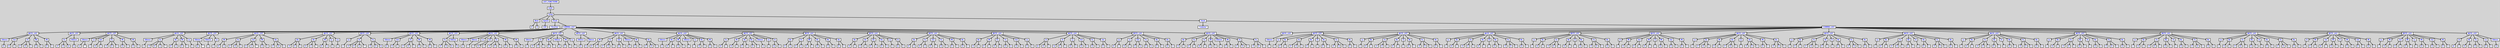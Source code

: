 digraph {

	ordering=out;
	ranksep=.4;
	bgcolor="lightgrey"; node [shape=box, fixedsize=false, fontsize=12, fontname="Helvetica-bold", fontcolor="blue"
		width=.25, height=.25, color="black", fillcolor="white", style="filled, solid, bold"];
	edge [arrowsize=.5, color="black", style="bold"]

  n0 [label="LIST_FUNCTIONS"];
  n1 [label="main"];
  n1 [label="main"];
  n2 [label="Song"];
  n2 [label="Song"];
  n3 [label="Beat"];
  n3 [label="Beat"];
  n4 [label="4"];
  n5 [label="4"];
  n6 [label="Speed"];
  n6 [label="Speed"];
  n7 [label="120"];
  n8 [label="Track"];
  n8 [label="Track"];
  n9 [label="\"Ocarina\""];
  n10 [label="COMPAS_LIST"];
  n10 [label="COMPAS_LIST"];
  n11 [label="NOTE_LIST"];
  n11 [label="NOTE_LIST"];
  n12 [label="Silence"];
  n12 [label="Silence"];
  n13 [label="b"];
  n14 [label="Sol"];
  n14 [label="Sol"];
  n15 [label="6"];
  n16 [label="c"];
  n17 [label="Fa"];
  n17 [label="Fa"];
  n18 [label="#"];
  n19 [label="6"];
  n20 [label="c"];
  n21 [label="Mi"];
  n21 [label="Mi"];
  n22 [label="6"];
  n23 [label="c"];
  n24 [label="Mi"];
  n24 [label="Mi"];
  n25 [label="6"];
  n26 [label="c"];
  n27 [label="NOTE_LIST"];
  n27 [label="NOTE_LIST"];
  n28 [label="Fa"];
  n28 [label="Fa"];
  n29 [label="#"];
  n30 [label="6"];
  n31 [label="b"];
  n32 [label="Silence"];
  n32 [label="Silence"];
  n33 [label="b"];
  n34 [label="NOTE_LIST"];
  n34 [label="NOTE_LIST"];
  n35 [label="Silence"];
  n35 [label="Silence"];
  n36 [label="n"];
  n37 [label="*"];
  n38 [label="La"];
  n38 [label="La"];
  n39 [label="c"];
  n40 [label="Sol"];
  n40 [label="Sol"];
  n41 [label="6"];
  n42 [label="c"];
  n43 [label="Fa"];
  n43 [label="Fa"];
  n44 [label="#"];
  n45 [label="6"];
  n46 [label="c"];
  n47 [label="Mi"];
  n47 [label="Mi"];
  n48 [label="6"];
  n49 [label="c"];
  n50 [label="Mi"];
  n50 [label="Mi"];
  n51 [label="6"];
  n52 [label="c"];
  n53 [label="NOTE_LIST"];
  n53 [label="NOTE_LIST"];
  n54 [label="Silence"];
  n54 [label="Silence"];
  n55 [label="c"];
  n56 [label="Fa"];
  n56 [label="Fa"];
  n57 [label="#"];
  n58 [label="6"];
  n59 [label="n"];
  n60 [label="*"];
  n61 [label="Re"];
  n61 [label="Re"];
  n62 [label="6"];
  n63 [label="n"];
  n64 [label="Mi"];
  n64 [label="Mi"];
  n65 [label="6"];
  n66 [label="c"];
  n67 [label="La"];
  n67 [label="La"];
  n68 [label="c"];
  n69 [label="NOTE_LIST"];
  n69 [label="NOTE_LIST"];
  n70 [label="Silence"];
  n70 [label="Silence"];
  n71 [label="b"];
  n72 [label="*"];
  n73 [label="Silence"];
  n73 [label="Silence"];
  n74 [label="c"];
  n75 [label="La"];
  n75 [label="La"];
  n76 [label="c"];
  n77 [label="NOTE_LIST"];
  n77 [label="NOTE_LIST"];
  n78 [label="Mi"];
  n78 [label="Mi"];
  n79 [label="6"];
  n80 [label="n"];
  n81 [label="Fa"];
  n81 [label="Fa"];
  n82 [label="#"];
  n83 [label="6"];
  n84 [label="c"];
  n85 [label="Sol"];
  n85 [label="Sol"];
  n86 [label="6"];
  n87 [label="n"];
  n88 [label="*"];
  n89 [label="Mi"];
  n89 [label="Mi"];
  n90 [label="6"];
  n91 [label="c"];
  n92 [label="Do"];
  n92 [label="Do"];
  n93 [label="#"];
  n94 [label="6"];
  n95 [label="c"];
  n96 [label="NOTE_LIST"];
  n96 [label="NOTE_LIST"];
  n97 [label="Do"];
  n97 [label="Do"];
  n98 [label="#"];
  n99 [label="6"];
  n100 [label="c"];
  n101 [label="Re"];
  n101 [label="Re"];
  n102 [label="6"];
  n103 [label="n"];
  n104 [label="*"];
  n105 [label="Mi"];
  n105 [label="Mi"];
  n106 [label="6"];
  n107 [label="n"];
  n108 [label="La"];
  n108 [label="La"];
  n109 [label="c"];
  n110 [label="La"];
  n110 [label="La"];
  n111 [label="c"];
  n112 [label="NOTE_LIST"];
  n112 [label="NOTE_LIST"];
  n113 [label="La"];
  n113 [label="La"];
  n114 [label="c"];
  n115 [label="Fa"];
  n115 [label="Fa"];
  n116 [label="#"];
  n117 [label="6"];
  n118 [label="n"];
  n119 [label="*"];
  n120 [label="Fa"];
  n120 [label="Fa"];
  n121 [label="#"];
  n122 [label="6"];
  n123 [label="b"];
  n124 [label="NOTE_LIST"];
  n124 [label="NOTE_LIST"];
  n125 [label="Silence"];
  n125 [label="Silence"];
  n126 [label="b"];
  n127 [label="Sol"];
  n127 [label="Sol"];
  n128 [label="6"];
  n129 [label="c"];
  n130 [label="Fa"];
  n130 [label="Fa"];
  n131 [label="#"];
  n132 [label="6"];
  n133 [label="c"];
  n134 [label="Mi"];
  n134 [label="Mi"];
  n135 [label="6"];
  n136 [label="c"];
  n137 [label="Mi"];
  n137 [label="Mi"];
  n138 [label="6"];
  n139 [label="c"];
  n140 [label="NOTE_LIST"];
  n140 [label="NOTE_LIST"];
  n141 [label="Fa"];
  n141 [label="Fa"];
  n142 [label="#"];
  n143 [label="6"];
  n144 [label="b"];
  n145 [label="Silence"];
  n145 [label="Silence"];
  n146 [label="b"];
  n147 [label="NOTE_LIST"];
  n147 [label="NOTE_LIST"];
  n148 [label="Silence"];
  n148 [label="Silence"];
  n149 [label="n"];
  n150 [label="Silence"];
  n150 [label="Silence"];
  n151 [label="c"];
  n152 [label="La"];
  n152 [label="La"];
  n153 [label="c"];
  n154 [label="Sol"];
  n154 [label="Sol"];
  n155 [label="6"];
  n156 [label="c"];
  n157 [label="Fa"];
  n157 [label="Fa"];
  n158 [label="#"];
  n159 [label="6"];
  n160 [label="c"];
  n161 [label="Mi"];
  n161 [label="Mi"];
  n162 [label="6"];
  n163 [label="c"];
  n164 [label="Mi"];
  n164 [label="Mi"];
  n165 [label="6"];
  n166 [label="c"];
  n167 [label="NOTE_LIST"];
  n167 [label="NOTE_LIST"];
  n168 [label="Silence"];
  n168 [label="Silence"];
  n169 [label="n"];
  n170 [label="Fa"];
  n170 [label="Fa"];
  n171 [label="#"];
  n172 [label="6"];
  n173 [label="c"];
  n174 [label="Re"];
  n174 [label="Re"];
  n175 [label="6"];
  n176 [label="c"];
  n177 [label="Silence"];
  n177 [label="Silence"];
  n178 [label="n"];
  n179 [label="Mi"];
  n179 [label="Mi"];
  n180 [label="6"];
  n181 [label="c"];
  n182 [label="La"];
  n182 [label="La"];
  n183 [label="c"];
  n184 [label="NOTE_LIST"];
  n184 [label="NOTE_LIST"];
  n185 [label="Silence"];
  n185 [label="Silence"];
  n186 [label="b"];
  n187 [label="Silence"];
  n187 [label="Silence"];
  n188 [label="b"];
  n189 [label="NOTE_LIST"];
  n189 [label="NOTE_LIST"];
  n190 [label="Mi"];
  n190 [label="Mi"];
  n191 [label="6"];
  n192 [label="n"];
  n193 [label="Fa"];
  n193 [label="Fa"];
  n194 [label="#"];
  n195 [label="6"];
  n196 [label="c"];
  n197 [label="Sol"];
  n197 [label="Sol"];
  n198 [label="6"];
  n199 [label="c"];
  n200 [label="Silence"];
  n200 [label="Silence"];
  n201 [label="n"];
  n202 [label="Mi"];
  n202 [label="Mi"];
  n203 [label="6"];
  n204 [label="c"];
  n205 [label="Do"];
  n205 [label="Do"];
  n206 [label="#"];
  n207 [label="6"];
  n208 [label="c"];
  n209 [label="NOTE_LIST"];
  n209 [label="NOTE_LIST"];
  n210 [label="Silence"];
  n210 [label="Silence"];
  n211 [label="n"];
  n212 [label="Re"];
  n212 [label="Re"];
  n213 [label="6"];
  n214 [label="c"];
  n215 [label="Mi"];
  n215 [label="Mi"];
  n216 [label="6"];
  n217 [label="c"];
  n218 [label="Silence"];
  n218 [label="Silence"];
  n219 [label="c"];
  n220 [label="La"];
  n220 [label="La"];
  n221 [label="c"];
  n222 [label="Re"];
  n222 [label="Re"];
  n223 [label="6"];
  n224 [label="c"];
  n225 [label="Mi"];
  n225 [label="Mi"];
  n226 [label="6"];
  n227 [label="c"];
  n228 [label="NOTE_LIST"];
  n228 [label="NOTE_LIST"];
  n229 [label="Fa"];
  n229 [label="Fa"];
  n230 [label="6"];
  n231 [label="c"];
  n232 [label="Mi"];
  n232 [label="Mi"];
  n233 [label="6"];
  n234 [label="c"];
  n235 [label="Re"];
  n235 [label="Re"];
  n236 [label="6"];
  n237 [label="c"];
  n238 [label="Do"];
  n238 [label="Do"];
  n239 [label="6"];
  n240 [label="c"];
  n241 [label="Silence"];
  n241 [label="Silence"];
  n242 [label="n"];
  n243 [label="La"];
  n243 [label="La"];
  n244 [label="c"];
  n245 [label="Si"];
  n245 [label="Si"];
  n246 [label="&"];
  n247 [label="c"];
  n248 [label="NOTE_LIST"];
  n248 [label="NOTE_LIST"];
  n249 [label="Do"];
  n249 [label="Do"];
  n250 [label="6"];
  n251 [label="n"];
  n252 [label="Fa"];
  n252 [label="Fa"];
  n253 [label="6"];
  n254 [label="n"];
  n255 [label="Mi"];
  n255 [label="Mi"];
  n256 [label="6"];
  n257 [label="c"];
  n258 [label="Re"];
  n258 [label="Re"];
  n259 [label="6"];
  n260 [label="c"];
  n261 [label="Re"];
  n261 [label="Re"];
  n262 [label="6"];
  n263 [label="c"];
  n264 [label="Do"];
  n264 [label="Do"];
  n265 [label="6"];
  n266 [label="c"];
  n267 [label="NOTE_LIST"];
  n267 [label="NOTE_LIST"];
  n268 [label="Re"];
  n268 [label="Re"];
  n269 [label="6"];
  n270 [label="c"];
  n271 [label="Do"];
  n271 [label="Do"];
  n272 [label="6"];
  n273 [label="c"];
  n274 [label="Do"];
  n274 [label="Do"];
  n275 [label="6"];
  n276 [label="n"];
  n277 [label="Do"];
  n277 [label="Do"];
  n278 [label="6"];
  n279 [label="n"];
  n280 [label="La"];
  n280 [label="La"];
  n281 [label="c"];
  n282 [label="Si"];
  n282 [label="Si"];
  n283 [label="&"];
  n284 [label="c"];
  n285 [label="NOTE_LIST"];
  n285 [label="NOTE_LIST"];
  n286 [label="Do"];
  n286 [label="Do"];
  n287 [label="6"];
  n288 [label="n"];
  n289 [label="Fa"];
  n289 [label="Fa"];
  n290 [label="6"];
  n291 [label="n"];
  n292 [label="Sol"];
  n292 [label="Sol"];
  n293 [label="6"];
  n294 [label="c"];
  n295 [label="Fa"];
  n295 [label="Fa"];
  n296 [label="6"];
  n297 [label="c"];
  n298 [label="Mi"];
  n298 [label="Mi"];
  n299 [label="6"];
  n300 [label="c"];
  n301 [label="Re"];
  n301 [label="Re"];
  n302 [label="6"];
  n303 [label="c"];
  n304 [label="NOTE_LIST"];
  n304 [label="NOTE_LIST"];
  n305 [label="Re"];
  n305 [label="Re"];
  n306 [label="6"];
  n307 [label="c"];
  n308 [label="Mi"];
  n308 [label="Mi"];
  n309 [label="6"];
  n310 [label="c"];
  n311 [label="Fa"];
  n311 [label="Fa"];
  n312 [label="6"];
  n313 [label="n"];
  n314 [label="Fa"];
  n314 [label="Fa"];
  n315 [label="6"];
  n316 [label="n"];
  n317 [label="Sol"];
  n317 [label="Sol"];
  n318 [label="6"];
  n319 [label="c"];
  n320 [label="La"];
  n320 [label="La"];
  n321 [label="6"];
  n322 [label="c"];
  n323 [label="NOTE_LIST"];
  n323 [label="NOTE_LIST"];
  n324 [label="Si"];
  n324 [label="Si"];
  n325 [label="&"];
  n326 [label="6"];
  n327 [label="c"];
  n328 [label="Si"];
  n328 [label="Si"];
  n329 [label="&"];
  n330 [label="6"];
  n331 [label="c"];
  n332 [label="La"];
  n332 [label="La"];
  n333 [label="6"];
  n334 [label="n"];
  n335 [label="Sol"];
  n335 [label="Sol"];
  n336 [label="6"];
  n337 [label="n"];
  n338 [label="Fa"];
  n338 [label="Fa"];
  n339 [label="6"];
  n340 [label="c"];
  n341 [label="Sol"];
  n341 [label="Sol"];
  n342 [label="6"];
  n343 [label="c"];
  n344 [label="NOTE_LIST"];
  n344 [label="NOTE_LIST"];
  n345 [label="La"];
  n345 [label="La"];
  n346 [label="6"];
  n347 [label="c"];
  n348 [label="La"];
  n348 [label="La"];
  n349 [label="6"];
  n350 [label="c"];
  n351 [label="Sol"];
  n351 [label="Sol"];
  n352 [label="6"];
  n353 [label="n"];
  n354 [label="Fa"];
  n354 [label="Fa"];
  n355 [label="6"];
  n356 [label="n"];
  n357 [label="Re"];
  n357 [label="Re"];
  n358 [label="6"];
  n359 [label="c"];
  n360 [label="Do"];
  n360 [label="Do"];
  n361 [label="6"];
  n362 [label="c"];
  n363 [label="NOTE_LIST"];
  n363 [label="NOTE_LIST"];
  n364 [label="Re"];
  n364 [label="Re"];
  n365 [label="6"];
  n366 [label="c"];
  n367 [label="Fa"];
  n367 [label="Fa"];
  n368 [label="6"];
  n369 [label="c"];
  n370 [label="Fa"];
  n370 [label="Fa"];
  n371 [label="6"];
  n372 [label="c"];
  n373 [label="Mi"];
  n373 [label="Mi"];
  n374 [label="6"];
  n375 [label="c"];
  n376 [label="Silence"];
  n376 [label="Silence"];
  n377 [label="c"];
  n378 [label="Mi"];
  n378 [label="Mi"];
  n379 [label="6"];
  n380 [label="c"];
  n381 [label="Fa"];
  n381 [label="Fa"];
  n382 [label="#"];
  n383 [label="6"];
  n384 [label="c"];
  n385 [label="Fa"];
  n385 [label="Fa"];
  n386 [label="#"];
  n387 [label="6"];
  n388 [label="c"];
  n389 [label="Track"];
  n389 [label="Track"];
  n390 [label="\"Celesta\""];
  n391 [label="COMPAS_LIST"];
  n391 [label="COMPAS_LIST"];
  n392 [label="NOTE_LIST"];
  n392 [label="NOTE_LIST"];
  n393 [label="Silence"];
  n393 [label="Silence"];
  n394 [label="r"];
  n395 [label="NOTE_LIST"];
  n395 [label="NOTE_LIST"];
  n396 [label="La"];
  n396 [label="La"];
  n397 [label="c"];
  n398 [label="Re"];
  n398 [label="Re"];
  n399 [label="6"];
  n400 [label="c"];
  n401 [label="Fa"];
  n401 [label="Fa"];
  n402 [label="#"];
  n403 [label="6"];
  n404 [label="c"];
  n405 [label="Re"];
  n405 [label="Re"];
  n406 [label="6"];
  n407 [label="c"];
  n408 [label="Si"];
  n408 [label="Si"];
  n409 [label="c"];
  n410 [label="Re"];
  n410 [label="Re"];
  n411 [label="6"];
  n412 [label="c"];
  n413 [label="Fa"];
  n413 [label="Fa"];
  n414 [label="#"];
  n415 [label="6"];
  n416 [label="c"];
  n417 [label="Re"];
  n417 [label="Re"];
  n418 [label="6"];
  n419 [label="c"];
  n420 [label="NOTE_LIST"];
  n420 [label="NOTE_LIST"];
  n421 [label="La"];
  n421 [label="La"];
  n422 [label="c"];
  n423 [label="Re"];
  n423 [label="Re"];
  n424 [label="6"];
  n425 [label="c"];
  n426 [label="Fa"];
  n426 [label="Fa"];
  n427 [label="#"];
  n428 [label="6"];
  n429 [label="c"];
  n430 [label="Re"];
  n430 [label="Re"];
  n431 [label="6"];
  n432 [label="c"];
  n433 [label="Si"];
  n433 [label="Si"];
  n434 [label="c"];
  n435 [label="Re"];
  n435 [label="Re"];
  n436 [label="6"];
  n437 [label="c"];
  n438 [label="Fa"];
  n438 [label="Fa"];
  n439 [label="#"];
  n440 [label="6"];
  n441 [label="c"];
  n442 [label="Re"];
  n442 [label="Re"];
  n443 [label="6"];
  n444 [label="c"];
  n445 [label="NOTE_LIST"];
  n445 [label="NOTE_LIST"];
  n446 [label="La"];
  n446 [label="La"];
  n447 [label="c"];
  n448 [label="Re"];
  n448 [label="Re"];
  n449 [label="6"];
  n450 [label="c"];
  n451 [label="Fa"];
  n451 [label="Fa"];
  n452 [label="#"];
  n453 [label="6"];
  n454 [label="c"];
  n455 [label="Re"];
  n455 [label="Re"];
  n456 [label="6"];
  n457 [label="c"];
  n458 [label="Si"];
  n458 [label="Si"];
  n459 [label="c"];
  n460 [label="Re"];
  n460 [label="Re"];
  n461 [label="6"];
  n462 [label="c"];
  n463 [label="Fa"];
  n463 [label="Fa"];
  n464 [label="#"];
  n465 [label="6"];
  n466 [label="c"];
  n467 [label="Re"];
  n467 [label="Re"];
  n468 [label="6"];
  n469 [label="c"];
  n470 [label="NOTE_LIST"];
  n470 [label="NOTE_LIST"];
  n471 [label="La"];
  n471 [label="La"];
  n472 [label="c"];
  n473 [label="Re"];
  n473 [label="Re"];
  n474 [label="6"];
  n475 [label="c"];
  n476 [label="Fa"];
  n476 [label="Fa"];
  n477 [label="#"];
  n478 [label="6"];
  n479 [label="c"];
  n480 [label="Re"];
  n480 [label="Re"];
  n481 [label="6"];
  n482 [label="c"];
  n483 [label="Si"];
  n483 [label="Si"];
  n484 [label="c"];
  n485 [label="Re"];
  n485 [label="Re"];
  n486 [label="6"];
  n487 [label="c"];
  n488 [label="Fa"];
  n488 [label="Fa"];
  n489 [label="#"];
  n490 [label="6"];
  n491 [label="c"];
  n492 [label="Re"];
  n492 [label="Re"];
  n493 [label="6"];
  n494 [label="c"];
  n495 [label="NOTE_LIST"];
  n495 [label="NOTE_LIST"];
  n496 [label="Si"];
  n496 [label="Si"];
  n497 [label="c"];
  n498 [label="Mi"];
  n498 [label="Mi"];
  n499 [label="6"];
  n500 [label="c"];
  n501 [label="Sol"];
  n501 [label="Sol"];
  n502 [label="6"];
  n503 [label="c"];
  n504 [label="Mi"];
  n504 [label="Mi"];
  n505 [label="6"];
  n506 [label="c"];
  n507 [label="Si"];
  n507 [label="Si"];
  n508 [label="c"];
  n509 [label="Mi"];
  n509 [label="Mi"];
  n510 [label="6"];
  n511 [label="c"];
  n512 [label="Sol"];
  n512 [label="Sol"];
  n513 [label="6"];
  n514 [label="c"];
  n515 [label="Mi"];
  n515 [label="Mi"];
  n516 [label="6"];
  n517 [label="c"];
  n518 [label="NOTE_LIST"];
  n518 [label="NOTE_LIST"];
  n519 [label="La"];
  n519 [label="La"];
  n520 [label="c"];
  n521 [label="Do"];
  n521 [label="Do"];
  n522 [label="#"];
  n523 [label="6"];
  n524 [label="c"];
  n525 [label="Mi"];
  n525 [label="Mi"];
  n526 [label="6"];
  n527 [label="c"];
  n528 [label="Do"];
  n528 [label="Do"];
  n529 [label="#"];
  n530 [label="6"];
  n531 [label="c"];
  n532 [label="La"];
  n532 [label="La"];
  n533 [label="c"];
  n534 [label="Do"];
  n534 [label="Do"];
  n535 [label="#"];
  n536 [label="6"];
  n537 [label="c"];
  n538 [label="Mi"];
  n538 [label="Mi"];
  n539 [label="6"];
  n540 [label="c"];
  n541 [label="Do"];
  n541 [label="Do"];
  n542 [label="#"];
  n543 [label="6"];
  n544 [label="c"];
  n545 [label="NOTE_LIST"];
  n545 [label="NOTE_LIST"];
  n546 [label="La"];
  n546 [label="La"];
  n547 [label="c"];
  n548 [label="Re"];
  n548 [label="Re"];
  n549 [label="6"];
  n550 [label="c"];
  n551 [label="Fa"];
  n551 [label="Fa"];
  n552 [label="#"];
  n553 [label="6"];
  n554 [label="c"];
  n555 [label="Re"];
  n555 [label="Re"];
  n556 [label="6"];
  n557 [label="c"];
  n558 [label="Si"];
  n558 [label="Si"];
  n559 [label="c"];
  n560 [label="Re"];
  n560 [label="Re"];
  n561 [label="6"];
  n562 [label="c"];
  n563 [label="Fa"];
  n563 [label="Fa"];
  n564 [label="#"];
  n565 [label="6"];
  n566 [label="c"];
  n567 [label="Re"];
  n567 [label="Re"];
  n568 [label="6"];
  n569 [label="c"];
  n570 [label="NOTE_LIST"];
  n570 [label="NOTE_LIST"];
  n571 [label="La"];
  n571 [label="La"];
  n572 [label="c"];
  n573 [label="Re"];
  n573 [label="Re"];
  n574 [label="6"];
  n575 [label="c"];
  n576 [label="Fa"];
  n576 [label="Fa"];
  n577 [label="#"];
  n578 [label="6"];
  n579 [label="c"];
  n580 [label="Re"];
  n580 [label="Re"];
  n581 [label="6"];
  n582 [label="c"];
  n583 [label="Si"];
  n583 [label="Si"];
  n584 [label="c"];
  n585 [label="Re"];
  n585 [label="Re"];
  n586 [label="6"];
  n587 [label="c"];
  n588 [label="Fa"];
  n588 [label="Fa"];
  n589 [label="#"];
  n590 [label="6"];
  n591 [label="c"];
  n592 [label="Re"];
  n592 [label="Re"];
  n593 [label="6"];
  n594 [label="c"];
  n595 [label="NOTE_LIST"];
  n595 [label="NOTE_LIST"];
  n596 [label="La"];
  n596 [label="La"];
  n597 [label="c"];
  n598 [label="Re"];
  n598 [label="Re"];
  n599 [label="6"];
  n600 [label="c"];
  n601 [label="Fa"];
  n601 [label="Fa"];
  n602 [label="#"];
  n603 [label="6"];
  n604 [label="c"];
  n605 [label="Re"];
  n605 [label="Re"];
  n606 [label="6"];
  n607 [label="c"];
  n608 [label="Si"];
  n608 [label="Si"];
  n609 [label="c"];
  n610 [label="Re"];
  n610 [label="Re"];
  n611 [label="6"];
  n612 [label="c"];
  n613 [label="Fa"];
  n613 [label="Fa"];
  n614 [label="#"];
  n615 [label="6"];
  n616 [label="c"];
  n617 [label="Re"];
  n617 [label="Re"];
  n618 [label="6"];
  n619 [label="c"];
  n620 [label="NOTE_LIST"];
  n620 [label="NOTE_LIST"];
  n621 [label="La"];
  n621 [label="La"];
  n622 [label="c"];
  n623 [label="Re"];
  n623 [label="Re"];
  n624 [label="6"];
  n625 [label="c"];
  n626 [label="Fa"];
  n626 [label="Fa"];
  n627 [label="#"];
  n628 [label="6"];
  n629 [label="c"];
  n630 [label="Re"];
  n630 [label="Re"];
  n631 [label="6"];
  n632 [label="c"];
  n633 [label="Si"];
  n633 [label="Si"];
  n634 [label="c"];
  n635 [label="Re"];
  n635 [label="Re"];
  n636 [label="6"];
  n637 [label="c"];
  n638 [label="Fa"];
  n638 [label="Fa"];
  n639 [label="#"];
  n640 [label="6"];
  n641 [label="c"];
  n642 [label="Re"];
  n642 [label="Re"];
  n643 [label="6"];
  n644 [label="c"];
  n645 [label="NOTE_LIST"];
  n645 [label="NOTE_LIST"];
  n646 [label="La"];
  n646 [label="La"];
  n647 [label="c"];
  n648 [label="Re"];
  n648 [label="Re"];
  n649 [label="6"];
  n650 [label="c"];
  n651 [label="Fa"];
  n651 [label="Fa"];
  n652 [label="#"];
  n653 [label="6"];
  n654 [label="c"];
  n655 [label="Re"];
  n655 [label="Re"];
  n656 [label="6"];
  n657 [label="c"];
  n658 [label="Si"];
  n658 [label="Si"];
  n659 [label="c"];
  n660 [label="Re"];
  n660 [label="Re"];
  n661 [label="6"];
  n662 [label="c"];
  n663 [label="Fa"];
  n663 [label="Fa"];
  n664 [label="#"];
  n665 [label="6"];
  n666 [label="c"];
  n667 [label="Re"];
  n667 [label="Re"];
  n668 [label="6"];
  n669 [label="c"];
  n670 [label="NOTE_LIST"];
  n670 [label="NOTE_LIST"];
  n671 [label="La"];
  n671 [label="La"];
  n672 [label="c"];
  n673 [label="Re"];
  n673 [label="Re"];
  n674 [label="6"];
  n675 [label="c"];
  n676 [label="Fa"];
  n676 [label="Fa"];
  n677 [label="#"];
  n678 [label="6"];
  n679 [label="c"];
  n680 [label="Re"];
  n680 [label="Re"];
  n681 [label="6"];
  n682 [label="c"];
  n683 [label="Si"];
  n683 [label="Si"];
  n684 [label="c"];
  n685 [label="Re"];
  n685 [label="Re"];
  n686 [label="6"];
  n687 [label="c"];
  n688 [label="Fa"];
  n688 [label="Fa"];
  n689 [label="#"];
  n690 [label="6"];
  n691 [label="c"];
  n692 [label="Re"];
  n692 [label="Re"];
  n693 [label="6"];
  n694 [label="c"];
  n695 [label="NOTE_LIST"];
  n695 [label="NOTE_LIST"];
  n696 [label="Si"];
  n696 [label="Si"];
  n697 [label="c"];
  n698 [label="Mi"];
  n698 [label="Mi"];
  n699 [label="6"];
  n700 [label="c"];
  n701 [label="Sol"];
  n701 [label="Sol"];
  n702 [label="6"];
  n703 [label="c"];
  n704 [label="Mi"];
  n704 [label="Mi"];
  n705 [label="6"];
  n706 [label="c"];
  n707 [label="Si"];
  n707 [label="Si"];
  n708 [label="c"];
  n709 [label="Mi"];
  n709 [label="Mi"];
  n710 [label="6"];
  n711 [label="c"];
  n712 [label="Sol"];
  n712 [label="Sol"];
  n713 [label="6"];
  n714 [label="c"];
  n715 [label="Mi"];
  n715 [label="Mi"];
  n716 [label="6"];
  n717 [label="c"];
  n718 [label="NOTE_LIST"];
  n718 [label="NOTE_LIST"];
  n719 [label="La"];
  n719 [label="La"];
  n720 [label="c"];
  n721 [label="Mi"];
  n721 [label="Mi"];
  n722 [label="6"];
  n723 [label="c"];
  n724 [label="Sol"];
  n724 [label="Sol"];
  n725 [label="6"];
  n726 [label="c"];
  n727 [label="Mi"];
  n727 [label="Mi"];
  n728 [label="6"];
  n729 [label="c"];
  n730 [label="La"];
  n730 [label="La"];
  n731 [label="c"];
  n732 [label="Mi"];
  n732 [label="Mi"];
  n733 [label="6"];
  n734 [label="c"];
  n735 [label="Sol"];
  n735 [label="Sol"];
  n736 [label="6"];
  n737 [label="c"];
  n738 [label="Mi"];
  n738 [label="Mi"];
  n739 [label="6"];
  n740 [label="c"];
  n741 [label="NOTE_LIST"];
  n741 [label="NOTE_LIST"];
  n742 [label="Si"];
  n742 [label="Si"];
  n743 [label="&"];
  n744 [label="c"];
  n745 [label="Re"];
  n745 [label="Re"];
  n746 [label="6"];
  n747 [label="c"];
  n748 [label="Fa"];
  n748 [label="Fa"];
  n749 [label="6"];
  n750 [label="c"];
  n751 [label="La"];
  n751 [label="La"];
  n752 [label="6"];
  n753 [label="c"];
  n754 [label="Silence"];
  n754 [label="Silence"];
  n755 [label="b"];

  n0 -> n1 // "LIST_FUNCTIONS" -> "main"
  n1 -> n2 // "main" -> "Song"
  n2 -> n3 // "Song" -> "Beat"
  n3 -> n4 // "Beat" -> "4"
  n3 -> n5 // "Beat" -> "4"
  n2 -> n6 // "Song" -> "Speed"
  n6 -> n7 // "Speed" -> "120"
  n2 -> n8 // "Song" -> "Track"
  n8 -> n9 // "Track" -> "\"Ocarina\""
  n8 -> n10 // "Track" -> "COMPAS_LIST"
  n10 -> n11 // "COMPAS_LIST" -> "NOTE_LIST"
  n11 -> n12 // "NOTE_LIST" -> "Silence"
  n12 -> n13 // "Silence" -> "b"
  n11 -> n14 // "NOTE_LIST" -> "Sol"
  n14 -> n15 // "Sol" -> "6"
  n14 -> n16 // "Sol" -> "c"
  n11 -> n17 // "NOTE_LIST" -> "Fa"
  n17 -> n18 // "Fa" -> "#"
  n17 -> n19 // "Fa" -> "6"
  n17 -> n20 // "Fa" -> "c"
  n11 -> n21 // "NOTE_LIST" -> "Mi"
  n21 -> n22 // "Mi" -> "6"
  n21 -> n23 // "Mi" -> "c"
  n11 -> n24 // "NOTE_LIST" -> "Mi"
  n24 -> n25 // "Mi" -> "6"
  n24 -> n26 // "Mi" -> "c"
  n10 -> n27 // "COMPAS_LIST" -> "NOTE_LIST"
  n27 -> n28 // "NOTE_LIST" -> "Fa"
  n28 -> n29 // "Fa" -> "#"
  n28 -> n30 // "Fa" -> "6"
  n28 -> n31 // "Fa" -> "b"
  n27 -> n32 // "NOTE_LIST" -> "Silence"
  n32 -> n33 // "Silence" -> "b"
  n10 -> n34 // "COMPAS_LIST" -> "NOTE_LIST"
  n34 -> n35 // "NOTE_LIST" -> "Silence"
  n35 -> n36 // "Silence" -> "n"
  n35 -> n37 // "Silence" -> "*"
  n34 -> n38 // "NOTE_LIST" -> "La"
  n38 -> n39 // "La" -> "c"
  n34 -> n40 // "NOTE_LIST" -> "Sol"
  n40 -> n41 // "Sol" -> "6"
  n40 -> n42 // "Sol" -> "c"
  n34 -> n43 // "NOTE_LIST" -> "Fa"
  n43 -> n44 // "Fa" -> "#"
  n43 -> n45 // "Fa" -> "6"
  n43 -> n46 // "Fa" -> "c"
  n34 -> n47 // "NOTE_LIST" -> "Mi"
  n47 -> n48 // "Mi" -> "6"
  n47 -> n49 // "Mi" -> "c"
  n34 -> n50 // "NOTE_LIST" -> "Mi"
  n50 -> n51 // "Mi" -> "6"
  n50 -> n52 // "Mi" -> "c"
  n10 -> n53 // "COMPAS_LIST" -> "NOTE_LIST"
  n53 -> n54 // "NOTE_LIST" -> "Silence"
  n54 -> n55 // "Silence" -> "c"
  n53 -> n56 // "NOTE_LIST" -> "Fa"
  n56 -> n57 // "Fa" -> "#"
  n56 -> n58 // "Fa" -> "6"
  n56 -> n59 // "Fa" -> "n"
  n56 -> n60 // "Fa" -> "*"
  n53 -> n61 // "NOTE_LIST" -> "Re"
  n61 -> n62 // "Re" -> "6"
  n61 -> n63 // "Re" -> "n"
  n53 -> n64 // "NOTE_LIST" -> "Mi"
  n64 -> n65 // "Mi" -> "6"
  n64 -> n66 // "Mi" -> "c"
  n53 -> n67 // "NOTE_LIST" -> "La"
  n67 -> n68 // "La" -> "c"
  n10 -> n69 // "COMPAS_LIST" -> "NOTE_LIST"
  n69 -> n70 // "NOTE_LIST" -> "Silence"
  n70 -> n71 // "Silence" -> "b"
  n70 -> n72 // "Silence" -> "*"
  n69 -> n73 // "NOTE_LIST" -> "Silence"
  n73 -> n74 // "Silence" -> "c"
  n69 -> n75 // "NOTE_LIST" -> "La"
  n75 -> n76 // "La" -> "c"
  n10 -> n77 // "COMPAS_LIST" -> "NOTE_LIST"
  n77 -> n78 // "NOTE_LIST" -> "Mi"
  n78 -> n79 // "Mi" -> "6"
  n78 -> n80 // "Mi" -> "n"
  n77 -> n81 // "NOTE_LIST" -> "Fa"
  n81 -> n82 // "Fa" -> "#"
  n81 -> n83 // "Fa" -> "6"
  n81 -> n84 // "Fa" -> "c"
  n77 -> n85 // "NOTE_LIST" -> "Sol"
  n85 -> n86 // "Sol" -> "6"
  n85 -> n87 // "Sol" -> "n"
  n85 -> n88 // "Sol" -> "*"
  n77 -> n89 // "NOTE_LIST" -> "Mi"
  n89 -> n90 // "Mi" -> "6"
  n89 -> n91 // "Mi" -> "c"
  n77 -> n92 // "NOTE_LIST" -> "Do"
  n92 -> n93 // "Do" -> "#"
  n92 -> n94 // "Do" -> "6"
  n92 -> n95 // "Do" -> "c"
  n10 -> n96 // "COMPAS_LIST" -> "NOTE_LIST"
  n96 -> n97 // "NOTE_LIST" -> "Do"
  n97 -> n98 // "Do" -> "#"
  n97 -> n99 // "Do" -> "6"
  n97 -> n100 // "Do" -> "c"
  n96 -> n101 // "NOTE_LIST" -> "Re"
  n101 -> n102 // "Re" -> "6"
  n101 -> n103 // "Re" -> "n"
  n101 -> n104 // "Re" -> "*"
  n96 -> n105 // "NOTE_LIST" -> "Mi"
  n105 -> n106 // "Mi" -> "6"
  n105 -> n107 // "Mi" -> "n"
  n96 -> n108 // "NOTE_LIST" -> "La"
  n108 -> n109 // "La" -> "c"
  n96 -> n110 // "NOTE_LIST" -> "La"
  n110 -> n111 // "La" -> "c"
  n10 -> n112 // "COMPAS_LIST" -> "NOTE_LIST"
  n112 -> n113 // "NOTE_LIST" -> "La"
  n113 -> n114 // "La" -> "c"
  n112 -> n115 // "NOTE_LIST" -> "Fa"
  n115 -> n116 // "Fa" -> "#"
  n115 -> n117 // "Fa" -> "6"
  n115 -> n118 // "Fa" -> "n"
  n115 -> n119 // "Fa" -> "*"
  n112 -> n120 // "NOTE_LIST" -> "Fa"
  n120 -> n121 // "Fa" -> "#"
  n120 -> n122 // "Fa" -> "6"
  n120 -> n123 // "Fa" -> "b"
  n10 -> n124 // "COMPAS_LIST" -> "NOTE_LIST"
  n124 -> n125 // "NOTE_LIST" -> "Silence"
  n125 -> n126 // "Silence" -> "b"
  n124 -> n127 // "NOTE_LIST" -> "Sol"
  n127 -> n128 // "Sol" -> "6"
  n127 -> n129 // "Sol" -> "c"
  n124 -> n130 // "NOTE_LIST" -> "Fa"
  n130 -> n131 // "Fa" -> "#"
  n130 -> n132 // "Fa" -> "6"
  n130 -> n133 // "Fa" -> "c"
  n124 -> n134 // "NOTE_LIST" -> "Mi"
  n134 -> n135 // "Mi" -> "6"
  n134 -> n136 // "Mi" -> "c"
  n124 -> n137 // "NOTE_LIST" -> "Mi"
  n137 -> n138 // "Mi" -> "6"
  n137 -> n139 // "Mi" -> "c"
  n10 -> n140 // "COMPAS_LIST" -> "NOTE_LIST"
  n140 -> n141 // "NOTE_LIST" -> "Fa"
  n141 -> n142 // "Fa" -> "#"
  n141 -> n143 // "Fa" -> "6"
  n141 -> n144 // "Fa" -> "b"
  n140 -> n145 // "NOTE_LIST" -> "Silence"
  n145 -> n146 // "Silence" -> "b"
  n10 -> n147 // "COMPAS_LIST" -> "NOTE_LIST"
  n147 -> n148 // "NOTE_LIST" -> "Silence"
  n148 -> n149 // "Silence" -> "n"
  n147 -> n150 // "NOTE_LIST" -> "Silence"
  n150 -> n151 // "Silence" -> "c"
  n147 -> n152 // "NOTE_LIST" -> "La"
  n152 -> n153 // "La" -> "c"
  n147 -> n154 // "NOTE_LIST" -> "Sol"
  n154 -> n155 // "Sol" -> "6"
  n154 -> n156 // "Sol" -> "c"
  n147 -> n157 // "NOTE_LIST" -> "Fa"
  n157 -> n158 // "Fa" -> "#"
  n157 -> n159 // "Fa" -> "6"
  n157 -> n160 // "Fa" -> "c"
  n147 -> n161 // "NOTE_LIST" -> "Mi"
  n161 -> n162 // "Mi" -> "6"
  n161 -> n163 // "Mi" -> "c"
  n147 -> n164 // "NOTE_LIST" -> "Mi"
  n164 -> n165 // "Mi" -> "6"
  n164 -> n166 // "Mi" -> "c"
  n10 -> n167 // "COMPAS_LIST" -> "NOTE_LIST"
  n167 -> n168 // "NOTE_LIST" -> "Silence"
  n168 -> n169 // "Silence" -> "n"
  n167 -> n170 // "NOTE_LIST" -> "Fa"
  n170 -> n171 // "Fa" -> "#"
  n170 -> n172 // "Fa" -> "6"
  n170 -> n173 // "Fa" -> "c"
  n167 -> n174 // "NOTE_LIST" -> "Re"
  n174 -> n175 // "Re" -> "6"
  n174 -> n176 // "Re" -> "c"
  n167 -> n177 // "NOTE_LIST" -> "Silence"
  n177 -> n178 // "Silence" -> "n"
  n167 -> n179 // "NOTE_LIST" -> "Mi"
  n179 -> n180 // "Mi" -> "6"
  n179 -> n181 // "Mi" -> "c"
  n167 -> n182 // "NOTE_LIST" -> "La"
  n182 -> n183 // "La" -> "c"
  n10 -> n184 // "COMPAS_LIST" -> "NOTE_LIST"
  n184 -> n185 // "NOTE_LIST" -> "Silence"
  n185 -> n186 // "Silence" -> "b"
  n184 -> n187 // "NOTE_LIST" -> "Silence"
  n187 -> n188 // "Silence" -> "b"
  n10 -> n189 // "COMPAS_LIST" -> "NOTE_LIST"
  n189 -> n190 // "NOTE_LIST" -> "Mi"
  n190 -> n191 // "Mi" -> "6"
  n190 -> n192 // "Mi" -> "n"
  n189 -> n193 // "NOTE_LIST" -> "Fa"
  n193 -> n194 // "Fa" -> "#"
  n193 -> n195 // "Fa" -> "6"
  n193 -> n196 // "Fa" -> "c"
  n189 -> n197 // "NOTE_LIST" -> "Sol"
  n197 -> n198 // "Sol" -> "6"
  n197 -> n199 // "Sol" -> "c"
  n189 -> n200 // "NOTE_LIST" -> "Silence"
  n200 -> n201 // "Silence" -> "n"
  n189 -> n202 // "NOTE_LIST" -> "Mi"
  n202 -> n203 // "Mi" -> "6"
  n202 -> n204 // "Mi" -> "c"
  n189 -> n205 // "NOTE_LIST" -> "Do"
  n205 -> n206 // "Do" -> "#"
  n205 -> n207 // "Do" -> "6"
  n205 -> n208 // "Do" -> "c"
  n10 -> n209 // "COMPAS_LIST" -> "NOTE_LIST"
  n209 -> n210 // "NOTE_LIST" -> "Silence"
  n210 -> n211 // "Silence" -> "n"
  n209 -> n212 // "NOTE_LIST" -> "Re"
  n212 -> n213 // "Re" -> "6"
  n212 -> n214 // "Re" -> "c"
  n209 -> n215 // "NOTE_LIST" -> "Mi"
  n215 -> n216 // "Mi" -> "6"
  n215 -> n217 // "Mi" -> "c"
  n209 -> n218 // "NOTE_LIST" -> "Silence"
  n218 -> n219 // "Silence" -> "c"
  n209 -> n220 // "NOTE_LIST" -> "La"
  n220 -> n221 // "La" -> "c"
  n209 -> n222 // "NOTE_LIST" -> "Re"
  n222 -> n223 // "Re" -> "6"
  n222 -> n224 // "Re" -> "c"
  n209 -> n225 // "NOTE_LIST" -> "Mi"
  n225 -> n226 // "Mi" -> "6"
  n225 -> n227 // "Mi" -> "c"
  n10 -> n228 // "COMPAS_LIST" -> "NOTE_LIST"
  n228 -> n229 // "NOTE_LIST" -> "Fa"
  n229 -> n230 // "Fa" -> "6"
  n229 -> n231 // "Fa" -> "c"
  n228 -> n232 // "NOTE_LIST" -> "Mi"
  n232 -> n233 // "Mi" -> "6"
  n232 -> n234 // "Mi" -> "c"
  n228 -> n235 // "NOTE_LIST" -> "Re"
  n235 -> n236 // "Re" -> "6"
  n235 -> n237 // "Re" -> "c"
  n228 -> n238 // "NOTE_LIST" -> "Do"
  n238 -> n239 // "Do" -> "6"
  n238 -> n240 // "Do" -> "c"
  n228 -> n241 // "NOTE_LIST" -> "Silence"
  n241 -> n242 // "Silence" -> "n"
  n228 -> n243 // "NOTE_LIST" -> "La"
  n243 -> n244 // "La" -> "c"
  n228 -> n245 // "NOTE_LIST" -> "Si"
  n245 -> n246 // "Si" -> "&"
  n245 -> n247 // "Si" -> "c"
  n10 -> n248 // "COMPAS_LIST" -> "NOTE_LIST"
  n248 -> n249 // "NOTE_LIST" -> "Do"
  n249 -> n250 // "Do" -> "6"
  n249 -> n251 // "Do" -> "n"
  n248 -> n252 // "NOTE_LIST" -> "Fa"
  n252 -> n253 // "Fa" -> "6"
  n252 -> n254 // "Fa" -> "n"
  n248 -> n255 // "NOTE_LIST" -> "Mi"
  n255 -> n256 // "Mi" -> "6"
  n255 -> n257 // "Mi" -> "c"
  n248 -> n258 // "NOTE_LIST" -> "Re"
  n258 -> n259 // "Re" -> "6"
  n258 -> n260 // "Re" -> "c"
  n248 -> n261 // "NOTE_LIST" -> "Re"
  n261 -> n262 // "Re" -> "6"
  n261 -> n263 // "Re" -> "c"
  n248 -> n264 // "NOTE_LIST" -> "Do"
  n264 -> n265 // "Do" -> "6"
  n264 -> n266 // "Do" -> "c"
  n10 -> n267 // "COMPAS_LIST" -> "NOTE_LIST"
  n267 -> n268 // "NOTE_LIST" -> "Re"
  n268 -> n269 // "Re" -> "6"
  n268 -> n270 // "Re" -> "c"
  n267 -> n271 // "NOTE_LIST" -> "Do"
  n271 -> n272 // "Do" -> "6"
  n271 -> n273 // "Do" -> "c"
  n267 -> n274 // "NOTE_LIST" -> "Do"
  n274 -> n275 // "Do" -> "6"
  n274 -> n276 // "Do" -> "n"
  n267 -> n277 // "NOTE_LIST" -> "Do"
  n277 -> n278 // "Do" -> "6"
  n277 -> n279 // "Do" -> "n"
  n267 -> n280 // "NOTE_LIST" -> "La"
  n280 -> n281 // "La" -> "c"
  n267 -> n282 // "NOTE_LIST" -> "Si"
  n282 -> n283 // "Si" -> "&"
  n282 -> n284 // "Si" -> "c"
  n10 -> n285 // "COMPAS_LIST" -> "NOTE_LIST"
  n285 -> n286 // "NOTE_LIST" -> "Do"
  n286 -> n287 // "Do" -> "6"
  n286 -> n288 // "Do" -> "n"
  n285 -> n289 // "NOTE_LIST" -> "Fa"
  n289 -> n290 // "Fa" -> "6"
  n289 -> n291 // "Fa" -> "n"
  n285 -> n292 // "NOTE_LIST" -> "Sol"
  n292 -> n293 // "Sol" -> "6"
  n292 -> n294 // "Sol" -> "c"
  n285 -> n295 // "NOTE_LIST" -> "Fa"
  n295 -> n296 // "Fa" -> "6"
  n295 -> n297 // "Fa" -> "c"
  n285 -> n298 // "NOTE_LIST" -> "Mi"
  n298 -> n299 // "Mi" -> "6"
  n298 -> n300 // "Mi" -> "c"
  n285 -> n301 // "NOTE_LIST" -> "Re"
  n301 -> n302 // "Re" -> "6"
  n301 -> n303 // "Re" -> "c"
  n10 -> n304 // "COMPAS_LIST" -> "NOTE_LIST"
  n304 -> n305 // "NOTE_LIST" -> "Re"
  n305 -> n306 // "Re" -> "6"
  n305 -> n307 // "Re" -> "c"
  n304 -> n308 // "NOTE_LIST" -> "Mi"
  n308 -> n309 // "Mi" -> "6"
  n308 -> n310 // "Mi" -> "c"
  n304 -> n311 // "NOTE_LIST" -> "Fa"
  n311 -> n312 // "Fa" -> "6"
  n311 -> n313 // "Fa" -> "n"
  n304 -> n314 // "NOTE_LIST" -> "Fa"
  n314 -> n315 // "Fa" -> "6"
  n314 -> n316 // "Fa" -> "n"
  n304 -> n317 // "NOTE_LIST" -> "Sol"
  n317 -> n318 // "Sol" -> "6"
  n317 -> n319 // "Sol" -> "c"
  n304 -> n320 // "NOTE_LIST" -> "La"
  n320 -> n321 // "La" -> "6"
  n320 -> n322 // "La" -> "c"
  n10 -> n323 // "COMPAS_LIST" -> "NOTE_LIST"
  n323 -> n324 // "NOTE_LIST" -> "Si"
  n324 -> n325 // "Si" -> "&"
  n324 -> n326 // "Si" -> "6"
  n324 -> n327 // "Si" -> "c"
  n323 -> n328 // "NOTE_LIST" -> "Si"
  n328 -> n329 // "Si" -> "&"
  n328 -> n330 // "Si" -> "6"
  n328 -> n331 // "Si" -> "c"
  n323 -> n332 // "NOTE_LIST" -> "La"
  n332 -> n333 // "La" -> "6"
  n332 -> n334 // "La" -> "n"
  n323 -> n335 // "NOTE_LIST" -> "Sol"
  n335 -> n336 // "Sol" -> "6"
  n335 -> n337 // "Sol" -> "n"
  n323 -> n338 // "NOTE_LIST" -> "Fa"
  n338 -> n339 // "Fa" -> "6"
  n338 -> n340 // "Fa" -> "c"
  n323 -> n341 // "NOTE_LIST" -> "Sol"
  n341 -> n342 // "Sol" -> "6"
  n341 -> n343 // "Sol" -> "c"
  n10 -> n344 // "COMPAS_LIST" -> "NOTE_LIST"
  n344 -> n345 // "NOTE_LIST" -> "La"
  n345 -> n346 // "La" -> "6"
  n345 -> n347 // "La" -> "c"
  n344 -> n348 // "NOTE_LIST" -> "La"
  n348 -> n349 // "La" -> "6"
  n348 -> n350 // "La" -> "c"
  n344 -> n351 // "NOTE_LIST" -> "Sol"
  n351 -> n352 // "Sol" -> "6"
  n351 -> n353 // "Sol" -> "n"
  n344 -> n354 // "NOTE_LIST" -> "Fa"
  n354 -> n355 // "Fa" -> "6"
  n354 -> n356 // "Fa" -> "n"
  n344 -> n357 // "NOTE_LIST" -> "Re"
  n357 -> n358 // "Re" -> "6"
  n357 -> n359 // "Re" -> "c"
  n344 -> n360 // "NOTE_LIST" -> "Do"
  n360 -> n361 // "Do" -> "6"
  n360 -> n362 // "Do" -> "c"
  n10 -> n363 // "COMPAS_LIST" -> "NOTE_LIST"
  n363 -> n364 // "NOTE_LIST" -> "Re"
  n364 -> n365 // "Re" -> "6"
  n364 -> n366 // "Re" -> "c"
  n363 -> n367 // "NOTE_LIST" -> "Fa"
  n367 -> n368 // "Fa" -> "6"
  n367 -> n369 // "Fa" -> "c"
  n363 -> n370 // "NOTE_LIST" -> "Fa"
  n370 -> n371 // "Fa" -> "6"
  n370 -> n372 // "Fa" -> "c"
  n363 -> n373 // "NOTE_LIST" -> "Mi"
  n373 -> n374 // "Mi" -> "6"
  n373 -> n375 // "Mi" -> "c"
  n363 -> n376 // "NOTE_LIST" -> "Silence"
  n376 -> n377 // "Silence" -> "c"
  n363 -> n378 // "NOTE_LIST" -> "Mi"
  n378 -> n379 // "Mi" -> "6"
  n378 -> n380 // "Mi" -> "c"
  n363 -> n381 // "NOTE_LIST" -> "Fa"
  n381 -> n382 // "Fa" -> "#"
  n381 -> n383 // "Fa" -> "6"
  n381 -> n384 // "Fa" -> "c"
  n363 -> n385 // "NOTE_LIST" -> "Fa"
  n385 -> n386 // "Fa" -> "#"
  n385 -> n387 // "Fa" -> "6"
  n385 -> n388 // "Fa" -> "c"
  n2 -> n389 // "Song" -> "Track"
  n389 -> n390 // "Track" -> "\"Celesta\""
  n389 -> n391 // "Track" -> "COMPAS_LIST"
  n391 -> n392 // "COMPAS_LIST" -> "NOTE_LIST"
  n392 -> n393 // "NOTE_LIST" -> "Silence"
  n393 -> n394 // "Silence" -> "r"
  n391 -> n395 // "COMPAS_LIST" -> "NOTE_LIST"
  n395 -> n396 // "NOTE_LIST" -> "La"
  n396 -> n397 // "La" -> "c"
  n395 -> n398 // "NOTE_LIST" -> "Re"
  n398 -> n399 // "Re" -> "6"
  n398 -> n400 // "Re" -> "c"
  n395 -> n401 // "NOTE_LIST" -> "Fa"
  n401 -> n402 // "Fa" -> "#"
  n401 -> n403 // "Fa" -> "6"
  n401 -> n404 // "Fa" -> "c"
  n395 -> n405 // "NOTE_LIST" -> "Re"
  n405 -> n406 // "Re" -> "6"
  n405 -> n407 // "Re" -> "c"
  n395 -> n408 // "NOTE_LIST" -> "Si"
  n408 -> n409 // "Si" -> "c"
  n395 -> n410 // "NOTE_LIST" -> "Re"
  n410 -> n411 // "Re" -> "6"
  n410 -> n412 // "Re" -> "c"
  n395 -> n413 // "NOTE_LIST" -> "Fa"
  n413 -> n414 // "Fa" -> "#"
  n413 -> n415 // "Fa" -> "6"
  n413 -> n416 // "Fa" -> "c"
  n395 -> n417 // "NOTE_LIST" -> "Re"
  n417 -> n418 // "Re" -> "6"
  n417 -> n419 // "Re" -> "c"
  n391 -> n420 // "COMPAS_LIST" -> "NOTE_LIST"
  n420 -> n421 // "NOTE_LIST" -> "La"
  n421 -> n422 // "La" -> "c"
  n420 -> n423 // "NOTE_LIST" -> "Re"
  n423 -> n424 // "Re" -> "6"
  n423 -> n425 // "Re" -> "c"
  n420 -> n426 // "NOTE_LIST" -> "Fa"
  n426 -> n427 // "Fa" -> "#"
  n426 -> n428 // "Fa" -> "6"
  n426 -> n429 // "Fa" -> "c"
  n420 -> n430 // "NOTE_LIST" -> "Re"
  n430 -> n431 // "Re" -> "6"
  n430 -> n432 // "Re" -> "c"
  n420 -> n433 // "NOTE_LIST" -> "Si"
  n433 -> n434 // "Si" -> "c"
  n420 -> n435 // "NOTE_LIST" -> "Re"
  n435 -> n436 // "Re" -> "6"
  n435 -> n437 // "Re" -> "c"
  n420 -> n438 // "NOTE_LIST" -> "Fa"
  n438 -> n439 // "Fa" -> "#"
  n438 -> n440 // "Fa" -> "6"
  n438 -> n441 // "Fa" -> "c"
  n420 -> n442 // "NOTE_LIST" -> "Re"
  n442 -> n443 // "Re" -> "6"
  n442 -> n444 // "Re" -> "c"
  n391 -> n445 // "COMPAS_LIST" -> "NOTE_LIST"
  n445 -> n446 // "NOTE_LIST" -> "La"
  n446 -> n447 // "La" -> "c"
  n445 -> n448 // "NOTE_LIST" -> "Re"
  n448 -> n449 // "Re" -> "6"
  n448 -> n450 // "Re" -> "c"
  n445 -> n451 // "NOTE_LIST" -> "Fa"
  n451 -> n452 // "Fa" -> "#"
  n451 -> n453 // "Fa" -> "6"
  n451 -> n454 // "Fa" -> "c"
  n445 -> n455 // "NOTE_LIST" -> "Re"
  n455 -> n456 // "Re" -> "6"
  n455 -> n457 // "Re" -> "c"
  n445 -> n458 // "NOTE_LIST" -> "Si"
  n458 -> n459 // "Si" -> "c"
  n445 -> n460 // "NOTE_LIST" -> "Re"
  n460 -> n461 // "Re" -> "6"
  n460 -> n462 // "Re" -> "c"
  n445 -> n463 // "NOTE_LIST" -> "Fa"
  n463 -> n464 // "Fa" -> "#"
  n463 -> n465 // "Fa" -> "6"
  n463 -> n466 // "Fa" -> "c"
  n445 -> n467 // "NOTE_LIST" -> "Re"
  n467 -> n468 // "Re" -> "6"
  n467 -> n469 // "Re" -> "c"
  n391 -> n470 // "COMPAS_LIST" -> "NOTE_LIST"
  n470 -> n471 // "NOTE_LIST" -> "La"
  n471 -> n472 // "La" -> "c"
  n470 -> n473 // "NOTE_LIST" -> "Re"
  n473 -> n474 // "Re" -> "6"
  n473 -> n475 // "Re" -> "c"
  n470 -> n476 // "NOTE_LIST" -> "Fa"
  n476 -> n477 // "Fa" -> "#"
  n476 -> n478 // "Fa" -> "6"
  n476 -> n479 // "Fa" -> "c"
  n470 -> n480 // "NOTE_LIST" -> "Re"
  n480 -> n481 // "Re" -> "6"
  n480 -> n482 // "Re" -> "c"
  n470 -> n483 // "NOTE_LIST" -> "Si"
  n483 -> n484 // "Si" -> "c"
  n470 -> n485 // "NOTE_LIST" -> "Re"
  n485 -> n486 // "Re" -> "6"
  n485 -> n487 // "Re" -> "c"
  n470 -> n488 // "NOTE_LIST" -> "Fa"
  n488 -> n489 // "Fa" -> "#"
  n488 -> n490 // "Fa" -> "6"
  n488 -> n491 // "Fa" -> "c"
  n470 -> n492 // "NOTE_LIST" -> "Re"
  n492 -> n493 // "Re" -> "6"
  n492 -> n494 // "Re" -> "c"
  n391 -> n495 // "COMPAS_LIST" -> "NOTE_LIST"
  n495 -> n496 // "NOTE_LIST" -> "Si"
  n496 -> n497 // "Si" -> "c"
  n495 -> n498 // "NOTE_LIST" -> "Mi"
  n498 -> n499 // "Mi" -> "6"
  n498 -> n500 // "Mi" -> "c"
  n495 -> n501 // "NOTE_LIST" -> "Sol"
  n501 -> n502 // "Sol" -> "6"
  n501 -> n503 // "Sol" -> "c"
  n495 -> n504 // "NOTE_LIST" -> "Mi"
  n504 -> n505 // "Mi" -> "6"
  n504 -> n506 // "Mi" -> "c"
  n495 -> n507 // "NOTE_LIST" -> "Si"
  n507 -> n508 // "Si" -> "c"
  n495 -> n509 // "NOTE_LIST" -> "Mi"
  n509 -> n510 // "Mi" -> "6"
  n509 -> n511 // "Mi" -> "c"
  n495 -> n512 // "NOTE_LIST" -> "Sol"
  n512 -> n513 // "Sol" -> "6"
  n512 -> n514 // "Sol" -> "c"
  n495 -> n515 // "NOTE_LIST" -> "Mi"
  n515 -> n516 // "Mi" -> "6"
  n515 -> n517 // "Mi" -> "c"
  n391 -> n518 // "COMPAS_LIST" -> "NOTE_LIST"
  n518 -> n519 // "NOTE_LIST" -> "La"
  n519 -> n520 // "La" -> "c"
  n518 -> n521 // "NOTE_LIST" -> "Do"
  n521 -> n522 // "Do" -> "#"
  n521 -> n523 // "Do" -> "6"
  n521 -> n524 // "Do" -> "c"
  n518 -> n525 // "NOTE_LIST" -> "Mi"
  n525 -> n526 // "Mi" -> "6"
  n525 -> n527 // "Mi" -> "c"
  n518 -> n528 // "NOTE_LIST" -> "Do"
  n528 -> n529 // "Do" -> "#"
  n528 -> n530 // "Do" -> "6"
  n528 -> n531 // "Do" -> "c"
  n518 -> n532 // "NOTE_LIST" -> "La"
  n532 -> n533 // "La" -> "c"
  n518 -> n534 // "NOTE_LIST" -> "Do"
  n534 -> n535 // "Do" -> "#"
  n534 -> n536 // "Do" -> "6"
  n534 -> n537 // "Do" -> "c"
  n518 -> n538 // "NOTE_LIST" -> "Mi"
  n538 -> n539 // "Mi" -> "6"
  n538 -> n540 // "Mi" -> "c"
  n518 -> n541 // "NOTE_LIST" -> "Do"
  n541 -> n542 // "Do" -> "#"
  n541 -> n543 // "Do" -> "6"
  n541 -> n544 // "Do" -> "c"
  n391 -> n545 // "COMPAS_LIST" -> "NOTE_LIST"
  n545 -> n546 // "NOTE_LIST" -> "La"
  n546 -> n547 // "La" -> "c"
  n545 -> n548 // "NOTE_LIST" -> "Re"
  n548 -> n549 // "Re" -> "6"
  n548 -> n550 // "Re" -> "c"
  n545 -> n551 // "NOTE_LIST" -> "Fa"
  n551 -> n552 // "Fa" -> "#"
  n551 -> n553 // "Fa" -> "6"
  n551 -> n554 // "Fa" -> "c"
  n545 -> n555 // "NOTE_LIST" -> "Re"
  n555 -> n556 // "Re" -> "6"
  n555 -> n557 // "Re" -> "c"
  n545 -> n558 // "NOTE_LIST" -> "Si"
  n558 -> n559 // "Si" -> "c"
  n545 -> n560 // "NOTE_LIST" -> "Re"
  n560 -> n561 // "Re" -> "6"
  n560 -> n562 // "Re" -> "c"
  n545 -> n563 // "NOTE_LIST" -> "Fa"
  n563 -> n564 // "Fa" -> "#"
  n563 -> n565 // "Fa" -> "6"
  n563 -> n566 // "Fa" -> "c"
  n545 -> n567 // "NOTE_LIST" -> "Re"
  n567 -> n568 // "Re" -> "6"
  n567 -> n569 // "Re" -> "c"
  n391 -> n570 // "COMPAS_LIST" -> "NOTE_LIST"
  n570 -> n571 // "NOTE_LIST" -> "La"
  n571 -> n572 // "La" -> "c"
  n570 -> n573 // "NOTE_LIST" -> "Re"
  n573 -> n574 // "Re" -> "6"
  n573 -> n575 // "Re" -> "c"
  n570 -> n576 // "NOTE_LIST" -> "Fa"
  n576 -> n577 // "Fa" -> "#"
  n576 -> n578 // "Fa" -> "6"
  n576 -> n579 // "Fa" -> "c"
  n570 -> n580 // "NOTE_LIST" -> "Re"
  n580 -> n581 // "Re" -> "6"
  n580 -> n582 // "Re" -> "c"
  n570 -> n583 // "NOTE_LIST" -> "Si"
  n583 -> n584 // "Si" -> "c"
  n570 -> n585 // "NOTE_LIST" -> "Re"
  n585 -> n586 // "Re" -> "6"
  n585 -> n587 // "Re" -> "c"
  n570 -> n588 // "NOTE_LIST" -> "Fa"
  n588 -> n589 // "Fa" -> "#"
  n588 -> n590 // "Fa" -> "6"
  n588 -> n591 // "Fa" -> "c"
  n570 -> n592 // "NOTE_LIST" -> "Re"
  n592 -> n593 // "Re" -> "6"
  n592 -> n594 // "Re" -> "c"
  n391 -> n595 // "COMPAS_LIST" -> "NOTE_LIST"
  n595 -> n596 // "NOTE_LIST" -> "La"
  n596 -> n597 // "La" -> "c"
  n595 -> n598 // "NOTE_LIST" -> "Re"
  n598 -> n599 // "Re" -> "6"
  n598 -> n600 // "Re" -> "c"
  n595 -> n601 // "NOTE_LIST" -> "Fa"
  n601 -> n602 // "Fa" -> "#"
  n601 -> n603 // "Fa" -> "6"
  n601 -> n604 // "Fa" -> "c"
  n595 -> n605 // "NOTE_LIST" -> "Re"
  n605 -> n606 // "Re" -> "6"
  n605 -> n607 // "Re" -> "c"
  n595 -> n608 // "NOTE_LIST" -> "Si"
  n608 -> n609 // "Si" -> "c"
  n595 -> n610 // "NOTE_LIST" -> "Re"
  n610 -> n611 // "Re" -> "6"
  n610 -> n612 // "Re" -> "c"
  n595 -> n613 // "NOTE_LIST" -> "Fa"
  n613 -> n614 // "Fa" -> "#"
  n613 -> n615 // "Fa" -> "6"
  n613 -> n616 // "Fa" -> "c"
  n595 -> n617 // "NOTE_LIST" -> "Re"
  n617 -> n618 // "Re" -> "6"
  n617 -> n619 // "Re" -> "c"
  n391 -> n620 // "COMPAS_LIST" -> "NOTE_LIST"
  n620 -> n621 // "NOTE_LIST" -> "La"
  n621 -> n622 // "La" -> "c"
  n620 -> n623 // "NOTE_LIST" -> "Re"
  n623 -> n624 // "Re" -> "6"
  n623 -> n625 // "Re" -> "c"
  n620 -> n626 // "NOTE_LIST" -> "Fa"
  n626 -> n627 // "Fa" -> "#"
  n626 -> n628 // "Fa" -> "6"
  n626 -> n629 // "Fa" -> "c"
  n620 -> n630 // "NOTE_LIST" -> "Re"
  n630 -> n631 // "Re" -> "6"
  n630 -> n632 // "Re" -> "c"
  n620 -> n633 // "NOTE_LIST" -> "Si"
  n633 -> n634 // "Si" -> "c"
  n620 -> n635 // "NOTE_LIST" -> "Re"
  n635 -> n636 // "Re" -> "6"
  n635 -> n637 // "Re" -> "c"
  n620 -> n638 // "NOTE_LIST" -> "Fa"
  n638 -> n639 // "Fa" -> "#"
  n638 -> n640 // "Fa" -> "6"
  n638 -> n641 // "Fa" -> "c"
  n620 -> n642 // "NOTE_LIST" -> "Re"
  n642 -> n643 // "Re" -> "6"
  n642 -> n644 // "Re" -> "c"
  n391 -> n645 // "COMPAS_LIST" -> "NOTE_LIST"
  n645 -> n646 // "NOTE_LIST" -> "La"
  n646 -> n647 // "La" -> "c"
  n645 -> n648 // "NOTE_LIST" -> "Re"
  n648 -> n649 // "Re" -> "6"
  n648 -> n650 // "Re" -> "c"
  n645 -> n651 // "NOTE_LIST" -> "Fa"
  n651 -> n652 // "Fa" -> "#"
  n651 -> n653 // "Fa" -> "6"
  n651 -> n654 // "Fa" -> "c"
  n645 -> n655 // "NOTE_LIST" -> "Re"
  n655 -> n656 // "Re" -> "6"
  n655 -> n657 // "Re" -> "c"
  n645 -> n658 // "NOTE_LIST" -> "Si"
  n658 -> n659 // "Si" -> "c"
  n645 -> n660 // "NOTE_LIST" -> "Re"
  n660 -> n661 // "Re" -> "6"
  n660 -> n662 // "Re" -> "c"
  n645 -> n663 // "NOTE_LIST" -> "Fa"
  n663 -> n664 // "Fa" -> "#"
  n663 -> n665 // "Fa" -> "6"
  n663 -> n666 // "Fa" -> "c"
  n645 -> n667 // "NOTE_LIST" -> "Re"
  n667 -> n668 // "Re" -> "6"
  n667 -> n669 // "Re" -> "c"
  n391 -> n670 // "COMPAS_LIST" -> "NOTE_LIST"
  n670 -> n671 // "NOTE_LIST" -> "La"
  n671 -> n672 // "La" -> "c"
  n670 -> n673 // "NOTE_LIST" -> "Re"
  n673 -> n674 // "Re" -> "6"
  n673 -> n675 // "Re" -> "c"
  n670 -> n676 // "NOTE_LIST" -> "Fa"
  n676 -> n677 // "Fa" -> "#"
  n676 -> n678 // "Fa" -> "6"
  n676 -> n679 // "Fa" -> "c"
  n670 -> n680 // "NOTE_LIST" -> "Re"
  n680 -> n681 // "Re" -> "6"
  n680 -> n682 // "Re" -> "c"
  n670 -> n683 // "NOTE_LIST" -> "Si"
  n683 -> n684 // "Si" -> "c"
  n670 -> n685 // "NOTE_LIST" -> "Re"
  n685 -> n686 // "Re" -> "6"
  n685 -> n687 // "Re" -> "c"
  n670 -> n688 // "NOTE_LIST" -> "Fa"
  n688 -> n689 // "Fa" -> "#"
  n688 -> n690 // "Fa" -> "6"
  n688 -> n691 // "Fa" -> "c"
  n670 -> n692 // "NOTE_LIST" -> "Re"
  n692 -> n693 // "Re" -> "6"
  n692 -> n694 // "Re" -> "c"
  n391 -> n695 // "COMPAS_LIST" -> "NOTE_LIST"
  n695 -> n696 // "NOTE_LIST" -> "Si"
  n696 -> n697 // "Si" -> "c"
  n695 -> n698 // "NOTE_LIST" -> "Mi"
  n698 -> n699 // "Mi" -> "6"
  n698 -> n700 // "Mi" -> "c"
  n695 -> n701 // "NOTE_LIST" -> "Sol"
  n701 -> n702 // "Sol" -> "6"
  n701 -> n703 // "Sol" -> "c"
  n695 -> n704 // "NOTE_LIST" -> "Mi"
  n704 -> n705 // "Mi" -> "6"
  n704 -> n706 // "Mi" -> "c"
  n695 -> n707 // "NOTE_LIST" -> "Si"
  n707 -> n708 // "Si" -> "c"
  n695 -> n709 // "NOTE_LIST" -> "Mi"
  n709 -> n710 // "Mi" -> "6"
  n709 -> n711 // "Mi" -> "c"
  n695 -> n712 // "NOTE_LIST" -> "Sol"
  n712 -> n713 // "Sol" -> "6"
  n712 -> n714 // "Sol" -> "c"
  n695 -> n715 // "NOTE_LIST" -> "Mi"
  n715 -> n716 // "Mi" -> "6"
  n715 -> n717 // "Mi" -> "c"
  n391 -> n718 // "COMPAS_LIST" -> "NOTE_LIST"
  n718 -> n719 // "NOTE_LIST" -> "La"
  n719 -> n720 // "La" -> "c"
  n718 -> n721 // "NOTE_LIST" -> "Mi"
  n721 -> n722 // "Mi" -> "6"
  n721 -> n723 // "Mi" -> "c"
  n718 -> n724 // "NOTE_LIST" -> "Sol"
  n724 -> n725 // "Sol" -> "6"
  n724 -> n726 // "Sol" -> "c"
  n718 -> n727 // "NOTE_LIST" -> "Mi"
  n727 -> n728 // "Mi" -> "6"
  n727 -> n729 // "Mi" -> "c"
  n718 -> n730 // "NOTE_LIST" -> "La"
  n730 -> n731 // "La" -> "c"
  n718 -> n732 // "NOTE_LIST" -> "Mi"
  n732 -> n733 // "Mi" -> "6"
  n732 -> n734 // "Mi" -> "c"
  n718 -> n735 // "NOTE_LIST" -> "Sol"
  n735 -> n736 // "Sol" -> "6"
  n735 -> n737 // "Sol" -> "c"
  n718 -> n738 // "NOTE_LIST" -> "Mi"
  n738 -> n739 // "Mi" -> "6"
  n738 -> n740 // "Mi" -> "c"
  n391 -> n741 // "COMPAS_LIST" -> "NOTE_LIST"
  n741 -> n742 // "NOTE_LIST" -> "Si"
  n742 -> n743 // "Si" -> "&"
  n742 -> n744 // "Si" -> "c"
  n741 -> n745 // "NOTE_LIST" -> "Re"
  n745 -> n746 // "Re" -> "6"
  n745 -> n747 // "Re" -> "c"
  n741 -> n748 // "NOTE_LIST" -> "Fa"
  n748 -> n749 // "Fa" -> "6"
  n748 -> n750 // "Fa" -> "c"
  n741 -> n751 // "NOTE_LIST" -> "La"
  n751 -> n752 // "La" -> "6"
  n751 -> n753 // "La" -> "c"
  n741 -> n754 // "NOTE_LIST" -> "Silence"
  n754 -> n755 // "Silence" -> "b"

}
